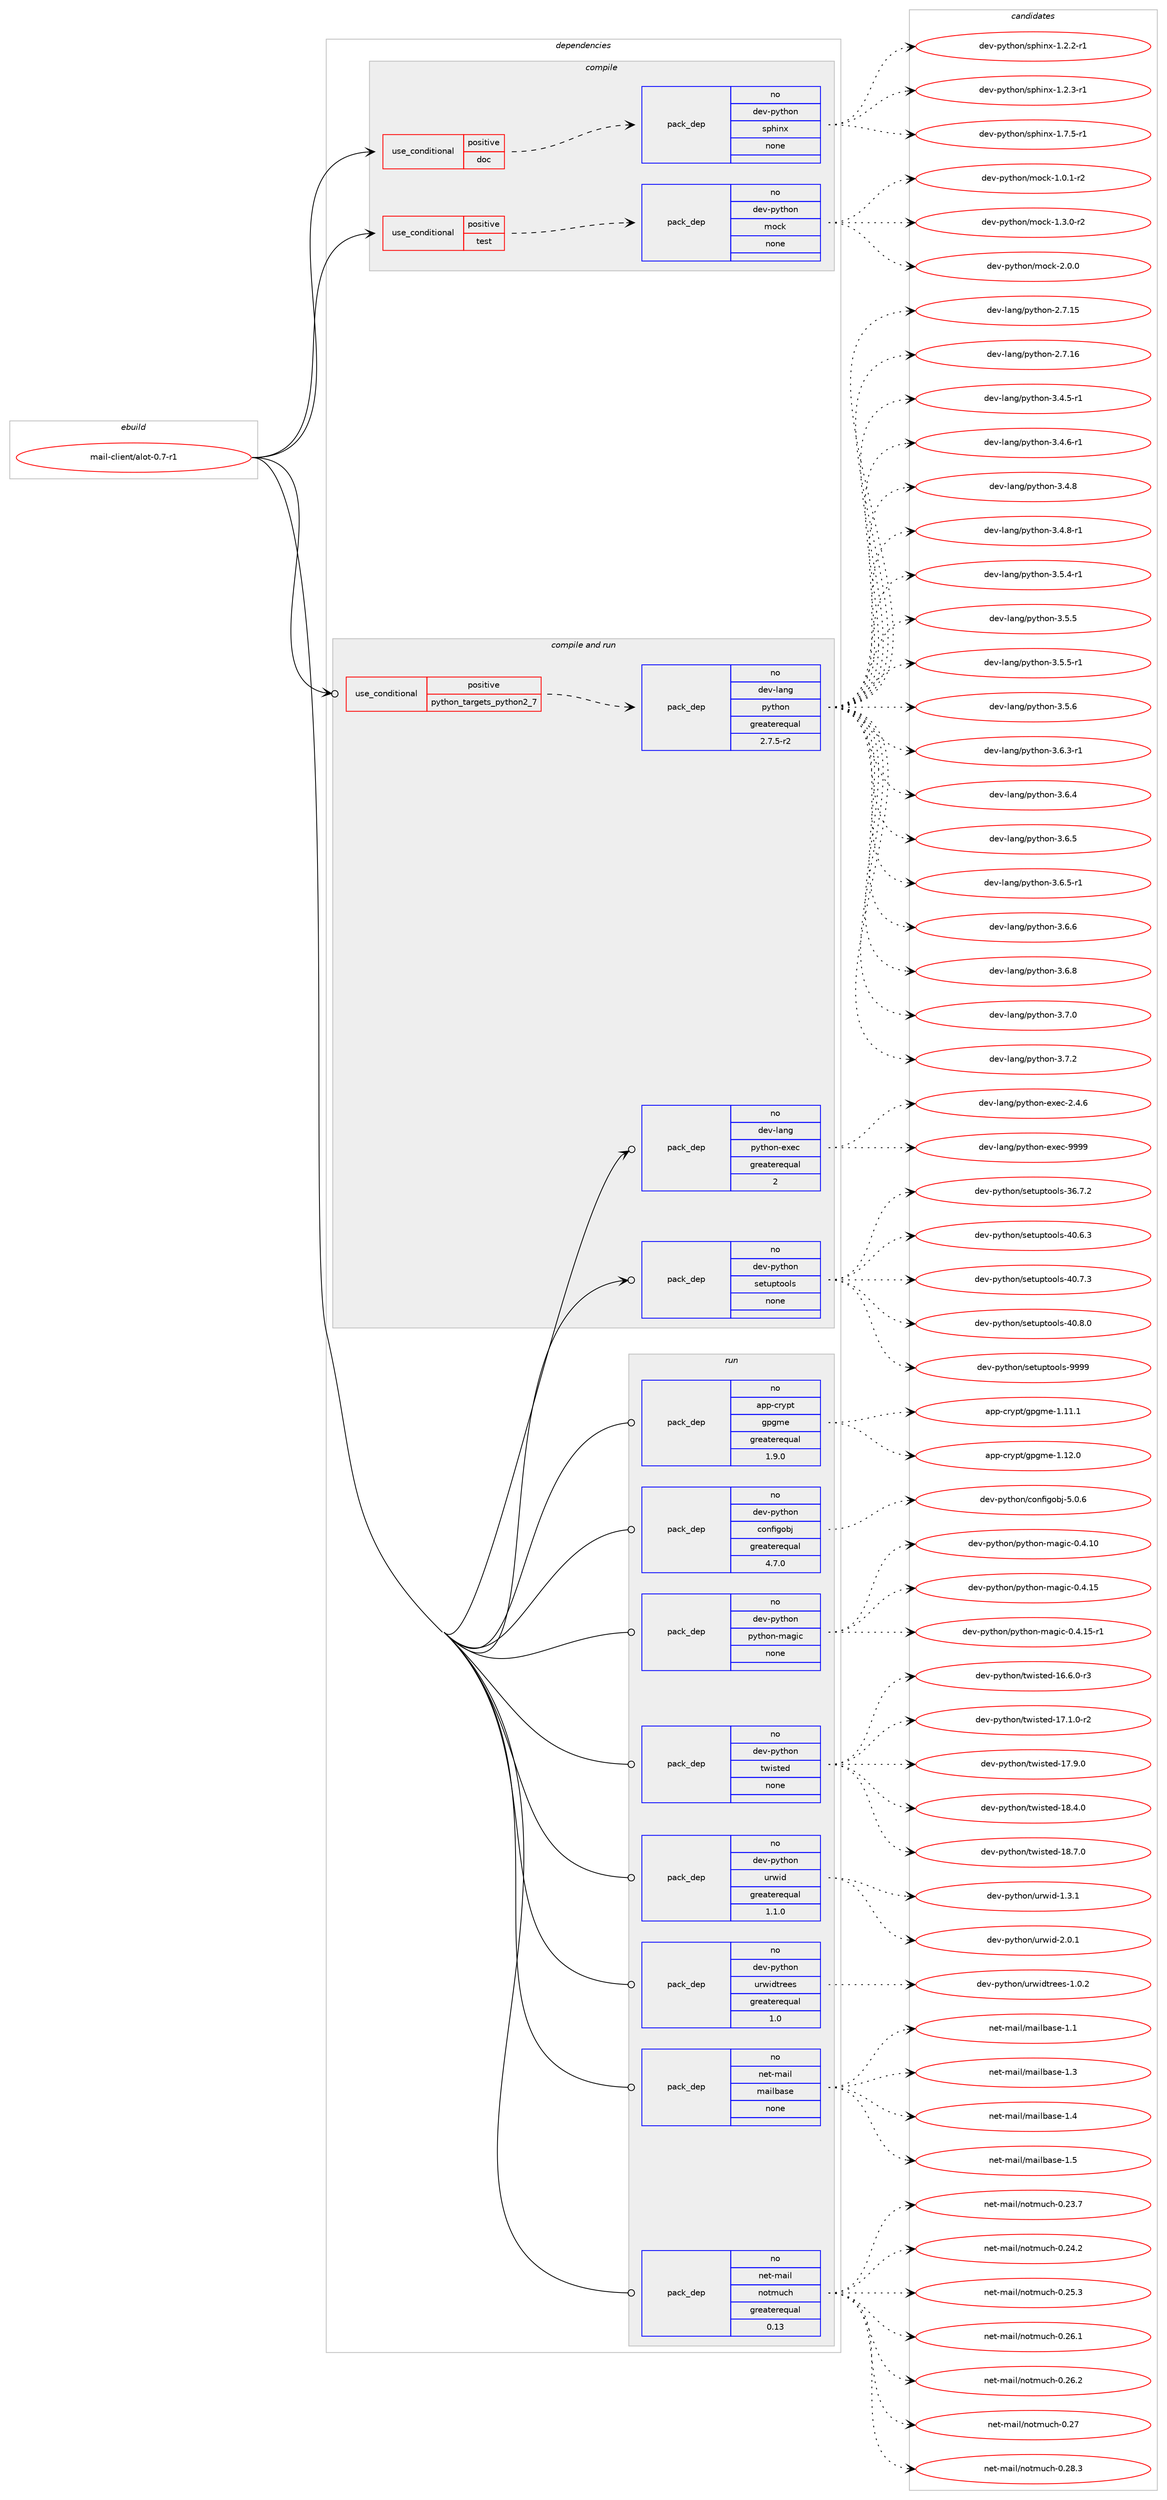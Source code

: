 digraph prolog {

# *************
# Graph options
# *************

newrank=true;
concentrate=true;
compound=true;
graph [rankdir=LR,fontname=Helvetica,fontsize=10,ranksep=1.5];#, ranksep=2.5, nodesep=0.2];
edge  [arrowhead=vee];
node  [fontname=Helvetica,fontsize=10];

# **********
# The ebuild
# **********

subgraph cluster_leftcol {
color=gray;
rank=same;
label=<<i>ebuild</i>>;
id [label="mail-client/alot-0.7-r1", color=red, width=4, href="../mail-client/alot-0.7-r1.svg"];
}

# ****************
# The dependencies
# ****************

subgraph cluster_midcol {
color=gray;
label=<<i>dependencies</i>>;
subgraph cluster_compile {
fillcolor="#eeeeee";
style=filled;
label=<<i>compile</i>>;
subgraph cond430250 {
dependency1593124 [label=<<TABLE BORDER="0" CELLBORDER="1" CELLSPACING="0" CELLPADDING="4"><TR><TD ROWSPAN="3" CELLPADDING="10">use_conditional</TD></TR><TR><TD>positive</TD></TR><TR><TD>doc</TD></TR></TABLE>>, shape=none, color=red];
subgraph pack1137843 {
dependency1593125 [label=<<TABLE BORDER="0" CELLBORDER="1" CELLSPACING="0" CELLPADDING="4" WIDTH="220"><TR><TD ROWSPAN="6" CELLPADDING="30">pack_dep</TD></TR><TR><TD WIDTH="110">no</TD></TR><TR><TD>dev-python</TD></TR><TR><TD>sphinx</TD></TR><TR><TD>none</TD></TR><TR><TD></TD></TR></TABLE>>, shape=none, color=blue];
}
dependency1593124:e -> dependency1593125:w [weight=20,style="dashed",arrowhead="vee"];
}
id:e -> dependency1593124:w [weight=20,style="solid",arrowhead="vee"];
subgraph cond430251 {
dependency1593126 [label=<<TABLE BORDER="0" CELLBORDER="1" CELLSPACING="0" CELLPADDING="4"><TR><TD ROWSPAN="3" CELLPADDING="10">use_conditional</TD></TR><TR><TD>positive</TD></TR><TR><TD>test</TD></TR></TABLE>>, shape=none, color=red];
subgraph pack1137844 {
dependency1593127 [label=<<TABLE BORDER="0" CELLBORDER="1" CELLSPACING="0" CELLPADDING="4" WIDTH="220"><TR><TD ROWSPAN="6" CELLPADDING="30">pack_dep</TD></TR><TR><TD WIDTH="110">no</TD></TR><TR><TD>dev-python</TD></TR><TR><TD>mock</TD></TR><TR><TD>none</TD></TR><TR><TD></TD></TR></TABLE>>, shape=none, color=blue];
}
dependency1593126:e -> dependency1593127:w [weight=20,style="dashed",arrowhead="vee"];
}
id:e -> dependency1593126:w [weight=20,style="solid",arrowhead="vee"];
}
subgraph cluster_compileandrun {
fillcolor="#eeeeee";
style=filled;
label=<<i>compile and run</i>>;
subgraph cond430252 {
dependency1593128 [label=<<TABLE BORDER="0" CELLBORDER="1" CELLSPACING="0" CELLPADDING="4"><TR><TD ROWSPAN="3" CELLPADDING="10">use_conditional</TD></TR><TR><TD>positive</TD></TR><TR><TD>python_targets_python2_7</TD></TR></TABLE>>, shape=none, color=red];
subgraph pack1137845 {
dependency1593129 [label=<<TABLE BORDER="0" CELLBORDER="1" CELLSPACING="0" CELLPADDING="4" WIDTH="220"><TR><TD ROWSPAN="6" CELLPADDING="30">pack_dep</TD></TR><TR><TD WIDTH="110">no</TD></TR><TR><TD>dev-lang</TD></TR><TR><TD>python</TD></TR><TR><TD>greaterequal</TD></TR><TR><TD>2.7.5-r2</TD></TR></TABLE>>, shape=none, color=blue];
}
dependency1593128:e -> dependency1593129:w [weight=20,style="dashed",arrowhead="vee"];
}
id:e -> dependency1593128:w [weight=20,style="solid",arrowhead="odotvee"];
subgraph pack1137846 {
dependency1593130 [label=<<TABLE BORDER="0" CELLBORDER="1" CELLSPACING="0" CELLPADDING="4" WIDTH="220"><TR><TD ROWSPAN="6" CELLPADDING="30">pack_dep</TD></TR><TR><TD WIDTH="110">no</TD></TR><TR><TD>dev-lang</TD></TR><TR><TD>python-exec</TD></TR><TR><TD>greaterequal</TD></TR><TR><TD>2</TD></TR></TABLE>>, shape=none, color=blue];
}
id:e -> dependency1593130:w [weight=20,style="solid",arrowhead="odotvee"];
subgraph pack1137847 {
dependency1593131 [label=<<TABLE BORDER="0" CELLBORDER="1" CELLSPACING="0" CELLPADDING="4" WIDTH="220"><TR><TD ROWSPAN="6" CELLPADDING="30">pack_dep</TD></TR><TR><TD WIDTH="110">no</TD></TR><TR><TD>dev-python</TD></TR><TR><TD>setuptools</TD></TR><TR><TD>none</TD></TR><TR><TD></TD></TR></TABLE>>, shape=none, color=blue];
}
id:e -> dependency1593131:w [weight=20,style="solid",arrowhead="odotvee"];
}
subgraph cluster_run {
fillcolor="#eeeeee";
style=filled;
label=<<i>run</i>>;
subgraph pack1137848 {
dependency1593132 [label=<<TABLE BORDER="0" CELLBORDER="1" CELLSPACING="0" CELLPADDING="4" WIDTH="220"><TR><TD ROWSPAN="6" CELLPADDING="30">pack_dep</TD></TR><TR><TD WIDTH="110">no</TD></TR><TR><TD>app-crypt</TD></TR><TR><TD>gpgme</TD></TR><TR><TD>greaterequal</TD></TR><TR><TD>1.9.0</TD></TR></TABLE>>, shape=none, color=blue];
}
id:e -> dependency1593132:w [weight=20,style="solid",arrowhead="odot"];
subgraph pack1137849 {
dependency1593133 [label=<<TABLE BORDER="0" CELLBORDER="1" CELLSPACING="0" CELLPADDING="4" WIDTH="220"><TR><TD ROWSPAN="6" CELLPADDING="30">pack_dep</TD></TR><TR><TD WIDTH="110">no</TD></TR><TR><TD>dev-python</TD></TR><TR><TD>configobj</TD></TR><TR><TD>greaterequal</TD></TR><TR><TD>4.7.0</TD></TR></TABLE>>, shape=none, color=blue];
}
id:e -> dependency1593133:w [weight=20,style="solid",arrowhead="odot"];
subgraph pack1137850 {
dependency1593134 [label=<<TABLE BORDER="0" CELLBORDER="1" CELLSPACING="0" CELLPADDING="4" WIDTH="220"><TR><TD ROWSPAN="6" CELLPADDING="30">pack_dep</TD></TR><TR><TD WIDTH="110">no</TD></TR><TR><TD>dev-python</TD></TR><TR><TD>python-magic</TD></TR><TR><TD>none</TD></TR><TR><TD></TD></TR></TABLE>>, shape=none, color=blue];
}
id:e -> dependency1593134:w [weight=20,style="solid",arrowhead="odot"];
subgraph pack1137851 {
dependency1593135 [label=<<TABLE BORDER="0" CELLBORDER="1" CELLSPACING="0" CELLPADDING="4" WIDTH="220"><TR><TD ROWSPAN="6" CELLPADDING="30">pack_dep</TD></TR><TR><TD WIDTH="110">no</TD></TR><TR><TD>dev-python</TD></TR><TR><TD>twisted</TD></TR><TR><TD>none</TD></TR><TR><TD></TD></TR></TABLE>>, shape=none, color=blue];
}
id:e -> dependency1593135:w [weight=20,style="solid",arrowhead="odot"];
subgraph pack1137852 {
dependency1593136 [label=<<TABLE BORDER="0" CELLBORDER="1" CELLSPACING="0" CELLPADDING="4" WIDTH="220"><TR><TD ROWSPAN="6" CELLPADDING="30">pack_dep</TD></TR><TR><TD WIDTH="110">no</TD></TR><TR><TD>dev-python</TD></TR><TR><TD>urwid</TD></TR><TR><TD>greaterequal</TD></TR><TR><TD>1.1.0</TD></TR></TABLE>>, shape=none, color=blue];
}
id:e -> dependency1593136:w [weight=20,style="solid",arrowhead="odot"];
subgraph pack1137853 {
dependency1593137 [label=<<TABLE BORDER="0" CELLBORDER="1" CELLSPACING="0" CELLPADDING="4" WIDTH="220"><TR><TD ROWSPAN="6" CELLPADDING="30">pack_dep</TD></TR><TR><TD WIDTH="110">no</TD></TR><TR><TD>dev-python</TD></TR><TR><TD>urwidtrees</TD></TR><TR><TD>greaterequal</TD></TR><TR><TD>1.0</TD></TR></TABLE>>, shape=none, color=blue];
}
id:e -> dependency1593137:w [weight=20,style="solid",arrowhead="odot"];
subgraph pack1137854 {
dependency1593138 [label=<<TABLE BORDER="0" CELLBORDER="1" CELLSPACING="0" CELLPADDING="4" WIDTH="220"><TR><TD ROWSPAN="6" CELLPADDING="30">pack_dep</TD></TR><TR><TD WIDTH="110">no</TD></TR><TR><TD>net-mail</TD></TR><TR><TD>mailbase</TD></TR><TR><TD>none</TD></TR><TR><TD></TD></TR></TABLE>>, shape=none, color=blue];
}
id:e -> dependency1593138:w [weight=20,style="solid",arrowhead="odot"];
subgraph pack1137855 {
dependency1593139 [label=<<TABLE BORDER="0" CELLBORDER="1" CELLSPACING="0" CELLPADDING="4" WIDTH="220"><TR><TD ROWSPAN="6" CELLPADDING="30">pack_dep</TD></TR><TR><TD WIDTH="110">no</TD></TR><TR><TD>net-mail</TD></TR><TR><TD>notmuch</TD></TR><TR><TD>greaterequal</TD></TR><TR><TD>0.13</TD></TR></TABLE>>, shape=none, color=blue];
}
id:e -> dependency1593139:w [weight=20,style="solid",arrowhead="odot"];
}
}

# **************
# The candidates
# **************

subgraph cluster_choices {
rank=same;
color=gray;
label=<<i>candidates</i>>;

subgraph choice1137843 {
color=black;
nodesep=1;
choice10010111845112121116104111110471151121041051101204549465046504511449 [label="dev-python/sphinx-1.2.2-r1", color=red, width=4,href="../dev-python/sphinx-1.2.2-r1.svg"];
choice10010111845112121116104111110471151121041051101204549465046514511449 [label="dev-python/sphinx-1.2.3-r1", color=red, width=4,href="../dev-python/sphinx-1.2.3-r1.svg"];
choice10010111845112121116104111110471151121041051101204549465546534511449 [label="dev-python/sphinx-1.7.5-r1", color=red, width=4,href="../dev-python/sphinx-1.7.5-r1.svg"];
dependency1593125:e -> choice10010111845112121116104111110471151121041051101204549465046504511449:w [style=dotted,weight="100"];
dependency1593125:e -> choice10010111845112121116104111110471151121041051101204549465046514511449:w [style=dotted,weight="100"];
dependency1593125:e -> choice10010111845112121116104111110471151121041051101204549465546534511449:w [style=dotted,weight="100"];
}
subgraph choice1137844 {
color=black;
nodesep=1;
choice1001011184511212111610411111047109111991074549464846494511450 [label="dev-python/mock-1.0.1-r2", color=red, width=4,href="../dev-python/mock-1.0.1-r2.svg"];
choice1001011184511212111610411111047109111991074549465146484511450 [label="dev-python/mock-1.3.0-r2", color=red, width=4,href="../dev-python/mock-1.3.0-r2.svg"];
choice100101118451121211161041111104710911199107455046484648 [label="dev-python/mock-2.0.0", color=red, width=4,href="../dev-python/mock-2.0.0.svg"];
dependency1593127:e -> choice1001011184511212111610411111047109111991074549464846494511450:w [style=dotted,weight="100"];
dependency1593127:e -> choice1001011184511212111610411111047109111991074549465146484511450:w [style=dotted,weight="100"];
dependency1593127:e -> choice100101118451121211161041111104710911199107455046484648:w [style=dotted,weight="100"];
}
subgraph choice1137845 {
color=black;
nodesep=1;
choice10010111845108971101034711212111610411111045504655464953 [label="dev-lang/python-2.7.15", color=red, width=4,href="../dev-lang/python-2.7.15.svg"];
choice10010111845108971101034711212111610411111045504655464954 [label="dev-lang/python-2.7.16", color=red, width=4,href="../dev-lang/python-2.7.16.svg"];
choice1001011184510897110103471121211161041111104551465246534511449 [label="dev-lang/python-3.4.5-r1", color=red, width=4,href="../dev-lang/python-3.4.5-r1.svg"];
choice1001011184510897110103471121211161041111104551465246544511449 [label="dev-lang/python-3.4.6-r1", color=red, width=4,href="../dev-lang/python-3.4.6-r1.svg"];
choice100101118451089711010347112121116104111110455146524656 [label="dev-lang/python-3.4.8", color=red, width=4,href="../dev-lang/python-3.4.8.svg"];
choice1001011184510897110103471121211161041111104551465246564511449 [label="dev-lang/python-3.4.8-r1", color=red, width=4,href="../dev-lang/python-3.4.8-r1.svg"];
choice1001011184510897110103471121211161041111104551465346524511449 [label="dev-lang/python-3.5.4-r1", color=red, width=4,href="../dev-lang/python-3.5.4-r1.svg"];
choice100101118451089711010347112121116104111110455146534653 [label="dev-lang/python-3.5.5", color=red, width=4,href="../dev-lang/python-3.5.5.svg"];
choice1001011184510897110103471121211161041111104551465346534511449 [label="dev-lang/python-3.5.5-r1", color=red, width=4,href="../dev-lang/python-3.5.5-r1.svg"];
choice100101118451089711010347112121116104111110455146534654 [label="dev-lang/python-3.5.6", color=red, width=4,href="../dev-lang/python-3.5.6.svg"];
choice1001011184510897110103471121211161041111104551465446514511449 [label="dev-lang/python-3.6.3-r1", color=red, width=4,href="../dev-lang/python-3.6.3-r1.svg"];
choice100101118451089711010347112121116104111110455146544652 [label="dev-lang/python-3.6.4", color=red, width=4,href="../dev-lang/python-3.6.4.svg"];
choice100101118451089711010347112121116104111110455146544653 [label="dev-lang/python-3.6.5", color=red, width=4,href="../dev-lang/python-3.6.5.svg"];
choice1001011184510897110103471121211161041111104551465446534511449 [label="dev-lang/python-3.6.5-r1", color=red, width=4,href="../dev-lang/python-3.6.5-r1.svg"];
choice100101118451089711010347112121116104111110455146544654 [label="dev-lang/python-3.6.6", color=red, width=4,href="../dev-lang/python-3.6.6.svg"];
choice100101118451089711010347112121116104111110455146544656 [label="dev-lang/python-3.6.8", color=red, width=4,href="../dev-lang/python-3.6.8.svg"];
choice100101118451089711010347112121116104111110455146554648 [label="dev-lang/python-3.7.0", color=red, width=4,href="../dev-lang/python-3.7.0.svg"];
choice100101118451089711010347112121116104111110455146554650 [label="dev-lang/python-3.7.2", color=red, width=4,href="../dev-lang/python-3.7.2.svg"];
dependency1593129:e -> choice10010111845108971101034711212111610411111045504655464953:w [style=dotted,weight="100"];
dependency1593129:e -> choice10010111845108971101034711212111610411111045504655464954:w [style=dotted,weight="100"];
dependency1593129:e -> choice1001011184510897110103471121211161041111104551465246534511449:w [style=dotted,weight="100"];
dependency1593129:e -> choice1001011184510897110103471121211161041111104551465246544511449:w [style=dotted,weight="100"];
dependency1593129:e -> choice100101118451089711010347112121116104111110455146524656:w [style=dotted,weight="100"];
dependency1593129:e -> choice1001011184510897110103471121211161041111104551465246564511449:w [style=dotted,weight="100"];
dependency1593129:e -> choice1001011184510897110103471121211161041111104551465346524511449:w [style=dotted,weight="100"];
dependency1593129:e -> choice100101118451089711010347112121116104111110455146534653:w [style=dotted,weight="100"];
dependency1593129:e -> choice1001011184510897110103471121211161041111104551465346534511449:w [style=dotted,weight="100"];
dependency1593129:e -> choice100101118451089711010347112121116104111110455146534654:w [style=dotted,weight="100"];
dependency1593129:e -> choice1001011184510897110103471121211161041111104551465446514511449:w [style=dotted,weight="100"];
dependency1593129:e -> choice100101118451089711010347112121116104111110455146544652:w [style=dotted,weight="100"];
dependency1593129:e -> choice100101118451089711010347112121116104111110455146544653:w [style=dotted,weight="100"];
dependency1593129:e -> choice1001011184510897110103471121211161041111104551465446534511449:w [style=dotted,weight="100"];
dependency1593129:e -> choice100101118451089711010347112121116104111110455146544654:w [style=dotted,weight="100"];
dependency1593129:e -> choice100101118451089711010347112121116104111110455146544656:w [style=dotted,weight="100"];
dependency1593129:e -> choice100101118451089711010347112121116104111110455146554648:w [style=dotted,weight="100"];
dependency1593129:e -> choice100101118451089711010347112121116104111110455146554650:w [style=dotted,weight="100"];
}
subgraph choice1137846 {
color=black;
nodesep=1;
choice1001011184510897110103471121211161041111104510112010199455046524654 [label="dev-lang/python-exec-2.4.6", color=red, width=4,href="../dev-lang/python-exec-2.4.6.svg"];
choice10010111845108971101034711212111610411111045101120101994557575757 [label="dev-lang/python-exec-9999", color=red, width=4,href="../dev-lang/python-exec-9999.svg"];
dependency1593130:e -> choice1001011184510897110103471121211161041111104510112010199455046524654:w [style=dotted,weight="100"];
dependency1593130:e -> choice10010111845108971101034711212111610411111045101120101994557575757:w [style=dotted,weight="100"];
}
subgraph choice1137847 {
color=black;
nodesep=1;
choice100101118451121211161041111104711510111611711211611111110811545515446554650 [label="dev-python/setuptools-36.7.2", color=red, width=4,href="../dev-python/setuptools-36.7.2.svg"];
choice100101118451121211161041111104711510111611711211611111110811545524846544651 [label="dev-python/setuptools-40.6.3", color=red, width=4,href="../dev-python/setuptools-40.6.3.svg"];
choice100101118451121211161041111104711510111611711211611111110811545524846554651 [label="dev-python/setuptools-40.7.3", color=red, width=4,href="../dev-python/setuptools-40.7.3.svg"];
choice100101118451121211161041111104711510111611711211611111110811545524846564648 [label="dev-python/setuptools-40.8.0", color=red, width=4,href="../dev-python/setuptools-40.8.0.svg"];
choice10010111845112121116104111110471151011161171121161111111081154557575757 [label="dev-python/setuptools-9999", color=red, width=4,href="../dev-python/setuptools-9999.svg"];
dependency1593131:e -> choice100101118451121211161041111104711510111611711211611111110811545515446554650:w [style=dotted,weight="100"];
dependency1593131:e -> choice100101118451121211161041111104711510111611711211611111110811545524846544651:w [style=dotted,weight="100"];
dependency1593131:e -> choice100101118451121211161041111104711510111611711211611111110811545524846554651:w [style=dotted,weight="100"];
dependency1593131:e -> choice100101118451121211161041111104711510111611711211611111110811545524846564648:w [style=dotted,weight="100"];
dependency1593131:e -> choice10010111845112121116104111110471151011161171121161111111081154557575757:w [style=dotted,weight="100"];
}
subgraph choice1137848 {
color=black;
nodesep=1;
choice9711211245991141211121164710311210310910145494649494649 [label="app-crypt/gpgme-1.11.1", color=red, width=4,href="../app-crypt/gpgme-1.11.1.svg"];
choice9711211245991141211121164710311210310910145494649504648 [label="app-crypt/gpgme-1.12.0", color=red, width=4,href="../app-crypt/gpgme-1.12.0.svg"];
dependency1593132:e -> choice9711211245991141211121164710311210310910145494649494649:w [style=dotted,weight="100"];
dependency1593132:e -> choice9711211245991141211121164710311210310910145494649504648:w [style=dotted,weight="100"];
}
subgraph choice1137849 {
color=black;
nodesep=1;
choice10010111845112121116104111110479911111010210510311198106455346484654 [label="dev-python/configobj-5.0.6", color=red, width=4,href="../dev-python/configobj-5.0.6.svg"];
dependency1593133:e -> choice10010111845112121116104111110479911111010210510311198106455346484654:w [style=dotted,weight="100"];
}
subgraph choice1137850 {
color=black;
nodesep=1;
choice100101118451121211161041111104711212111610411111045109971031059945484652464948 [label="dev-python/python-magic-0.4.10", color=red, width=4,href="../dev-python/python-magic-0.4.10.svg"];
choice100101118451121211161041111104711212111610411111045109971031059945484652464953 [label="dev-python/python-magic-0.4.15", color=red, width=4,href="../dev-python/python-magic-0.4.15.svg"];
choice1001011184511212111610411111047112121116104111110451099710310599454846524649534511449 [label="dev-python/python-magic-0.4.15-r1", color=red, width=4,href="../dev-python/python-magic-0.4.15-r1.svg"];
dependency1593134:e -> choice100101118451121211161041111104711212111610411111045109971031059945484652464948:w [style=dotted,weight="100"];
dependency1593134:e -> choice100101118451121211161041111104711212111610411111045109971031059945484652464953:w [style=dotted,weight="100"];
dependency1593134:e -> choice1001011184511212111610411111047112121116104111110451099710310599454846524649534511449:w [style=dotted,weight="100"];
}
subgraph choice1137851 {
color=black;
nodesep=1;
choice1001011184511212111610411111047116119105115116101100454954465446484511451 [label="dev-python/twisted-16.6.0-r3", color=red, width=4,href="../dev-python/twisted-16.6.0-r3.svg"];
choice1001011184511212111610411111047116119105115116101100454955464946484511450 [label="dev-python/twisted-17.1.0-r2", color=red, width=4,href="../dev-python/twisted-17.1.0-r2.svg"];
choice100101118451121211161041111104711611910511511610110045495546574648 [label="dev-python/twisted-17.9.0", color=red, width=4,href="../dev-python/twisted-17.9.0.svg"];
choice100101118451121211161041111104711611910511511610110045495646524648 [label="dev-python/twisted-18.4.0", color=red, width=4,href="../dev-python/twisted-18.4.0.svg"];
choice100101118451121211161041111104711611910511511610110045495646554648 [label="dev-python/twisted-18.7.0", color=red, width=4,href="../dev-python/twisted-18.7.0.svg"];
dependency1593135:e -> choice1001011184511212111610411111047116119105115116101100454954465446484511451:w [style=dotted,weight="100"];
dependency1593135:e -> choice1001011184511212111610411111047116119105115116101100454955464946484511450:w [style=dotted,weight="100"];
dependency1593135:e -> choice100101118451121211161041111104711611910511511610110045495546574648:w [style=dotted,weight="100"];
dependency1593135:e -> choice100101118451121211161041111104711611910511511610110045495646524648:w [style=dotted,weight="100"];
dependency1593135:e -> choice100101118451121211161041111104711611910511511610110045495646554648:w [style=dotted,weight="100"];
}
subgraph choice1137852 {
color=black;
nodesep=1;
choice1001011184511212111610411111047117114119105100454946514649 [label="dev-python/urwid-1.3.1", color=red, width=4,href="../dev-python/urwid-1.3.1.svg"];
choice1001011184511212111610411111047117114119105100455046484649 [label="dev-python/urwid-2.0.1", color=red, width=4,href="../dev-python/urwid-2.0.1.svg"];
dependency1593136:e -> choice1001011184511212111610411111047117114119105100454946514649:w [style=dotted,weight="100"];
dependency1593136:e -> choice1001011184511212111610411111047117114119105100455046484649:w [style=dotted,weight="100"];
}
subgraph choice1137853 {
color=black;
nodesep=1;
choice1001011184511212111610411111047117114119105100116114101101115454946484650 [label="dev-python/urwidtrees-1.0.2", color=red, width=4,href="../dev-python/urwidtrees-1.0.2.svg"];
dependency1593137:e -> choice1001011184511212111610411111047117114119105100116114101101115454946484650:w [style=dotted,weight="100"];
}
subgraph choice1137854 {
color=black;
nodesep=1;
choice11010111645109971051084710997105108989711510145494649 [label="net-mail/mailbase-1.1", color=red, width=4,href="../net-mail/mailbase-1.1.svg"];
choice11010111645109971051084710997105108989711510145494651 [label="net-mail/mailbase-1.3", color=red, width=4,href="../net-mail/mailbase-1.3.svg"];
choice11010111645109971051084710997105108989711510145494652 [label="net-mail/mailbase-1.4", color=red, width=4,href="../net-mail/mailbase-1.4.svg"];
choice11010111645109971051084710997105108989711510145494653 [label="net-mail/mailbase-1.5", color=red, width=4,href="../net-mail/mailbase-1.5.svg"];
dependency1593138:e -> choice11010111645109971051084710997105108989711510145494649:w [style=dotted,weight="100"];
dependency1593138:e -> choice11010111645109971051084710997105108989711510145494651:w [style=dotted,weight="100"];
dependency1593138:e -> choice11010111645109971051084710997105108989711510145494652:w [style=dotted,weight="100"];
dependency1593138:e -> choice11010111645109971051084710997105108989711510145494653:w [style=dotted,weight="100"];
}
subgraph choice1137855 {
color=black;
nodesep=1;
choice1101011164510997105108471101111161091179910445484650514655 [label="net-mail/notmuch-0.23.7", color=red, width=4,href="../net-mail/notmuch-0.23.7.svg"];
choice1101011164510997105108471101111161091179910445484650524650 [label="net-mail/notmuch-0.24.2", color=red, width=4,href="../net-mail/notmuch-0.24.2.svg"];
choice1101011164510997105108471101111161091179910445484650534651 [label="net-mail/notmuch-0.25.3", color=red, width=4,href="../net-mail/notmuch-0.25.3.svg"];
choice1101011164510997105108471101111161091179910445484650544649 [label="net-mail/notmuch-0.26.1", color=red, width=4,href="../net-mail/notmuch-0.26.1.svg"];
choice1101011164510997105108471101111161091179910445484650544650 [label="net-mail/notmuch-0.26.2", color=red, width=4,href="../net-mail/notmuch-0.26.2.svg"];
choice110101116451099710510847110111116109117991044548465055 [label="net-mail/notmuch-0.27", color=red, width=4,href="../net-mail/notmuch-0.27.svg"];
choice1101011164510997105108471101111161091179910445484650564651 [label="net-mail/notmuch-0.28.3", color=red, width=4,href="../net-mail/notmuch-0.28.3.svg"];
dependency1593139:e -> choice1101011164510997105108471101111161091179910445484650514655:w [style=dotted,weight="100"];
dependency1593139:e -> choice1101011164510997105108471101111161091179910445484650524650:w [style=dotted,weight="100"];
dependency1593139:e -> choice1101011164510997105108471101111161091179910445484650534651:w [style=dotted,weight="100"];
dependency1593139:e -> choice1101011164510997105108471101111161091179910445484650544649:w [style=dotted,weight="100"];
dependency1593139:e -> choice1101011164510997105108471101111161091179910445484650544650:w [style=dotted,weight="100"];
dependency1593139:e -> choice110101116451099710510847110111116109117991044548465055:w [style=dotted,weight="100"];
dependency1593139:e -> choice1101011164510997105108471101111161091179910445484650564651:w [style=dotted,weight="100"];
}
}

}
